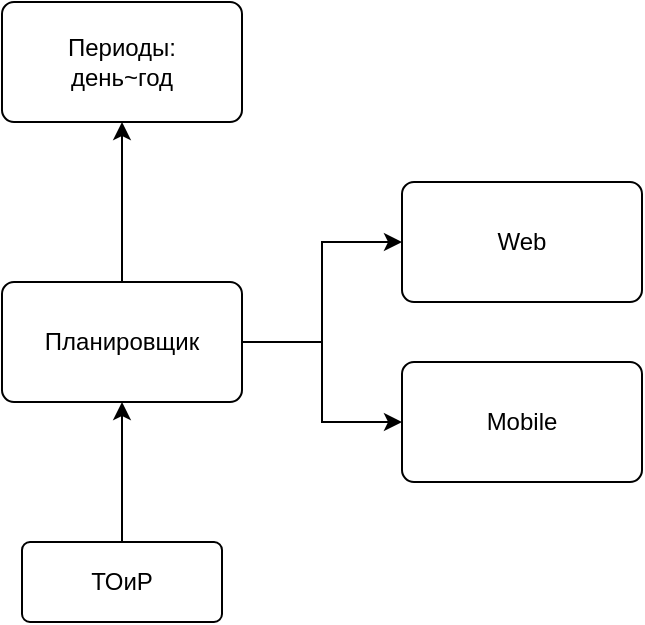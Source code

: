 <mxfile version="20.0.1" type="github">
  <diagram id="qD9cVtpdKziQ_UhONeAe" name="Page-1">
    <mxGraphModel dx="1422" dy="794" grid="1" gridSize="10" guides="1" tooltips="1" connect="1" arrows="1" fold="1" page="1" pageScale="1" pageWidth="827" pageHeight="1169" math="0" shadow="0">
      <root>
        <mxCell id="0" />
        <mxCell id="1" parent="0" />
        <mxCell id="HZPL37ttOVomfuP8rKHR-3" value="" style="edgeStyle=orthogonalEdgeStyle;rounded=0;orthogonalLoop=1;jettySize=auto;html=1;" edge="1" parent="1" source="HZPL37ttOVomfuP8rKHR-1" target="HZPL37ttOVomfuP8rKHR-2">
          <mxGeometry relative="1" as="geometry" />
        </mxCell>
        <mxCell id="HZPL37ttOVomfuP8rKHR-1" value="ТОиР" style="rounded=1;arcSize=10;whiteSpace=wrap;html=1;align=center;" vertex="1" parent="1">
          <mxGeometry x="400" y="360" width="100" height="40" as="geometry" />
        </mxCell>
        <mxCell id="HZPL37ttOVomfuP8rKHR-5" value="" style="edgeStyle=orthogonalEdgeStyle;rounded=0;orthogonalLoop=1;jettySize=auto;html=1;" edge="1" parent="1" source="HZPL37ttOVomfuP8rKHR-2" target="HZPL37ttOVomfuP8rKHR-4">
          <mxGeometry relative="1" as="geometry" />
        </mxCell>
        <mxCell id="HZPL37ttOVomfuP8rKHR-7" value="" style="edgeStyle=orthogonalEdgeStyle;rounded=0;orthogonalLoop=1;jettySize=auto;html=1;" edge="1" parent="1" source="HZPL37ttOVomfuP8rKHR-2" target="HZPL37ttOVomfuP8rKHR-6">
          <mxGeometry relative="1" as="geometry" />
        </mxCell>
        <mxCell id="HZPL37ttOVomfuP8rKHR-9" value="" style="edgeStyle=orthogonalEdgeStyle;rounded=0;orthogonalLoop=1;jettySize=auto;html=1;" edge="1" parent="1" source="HZPL37ttOVomfuP8rKHR-2" target="HZPL37ttOVomfuP8rKHR-8">
          <mxGeometry relative="1" as="geometry" />
        </mxCell>
        <mxCell id="HZPL37ttOVomfuP8rKHR-2" value="Планировщик" style="whiteSpace=wrap;html=1;rounded=1;arcSize=10;" vertex="1" parent="1">
          <mxGeometry x="390" y="230" width="120" height="60" as="geometry" />
        </mxCell>
        <mxCell id="HZPL37ttOVomfuP8rKHR-4" value="Web" style="whiteSpace=wrap;html=1;rounded=1;arcSize=10;" vertex="1" parent="1">
          <mxGeometry x="590" y="180" width="120" height="60" as="geometry" />
        </mxCell>
        <mxCell id="HZPL37ttOVomfuP8rKHR-6" value="Mobile" style="whiteSpace=wrap;html=1;rounded=1;arcSize=10;" vertex="1" parent="1">
          <mxGeometry x="590" y="270" width="120" height="60" as="geometry" />
        </mxCell>
        <mxCell id="HZPL37ttOVomfuP8rKHR-8" value="Периоды:&lt;br&gt;день~год" style="whiteSpace=wrap;html=1;rounded=1;arcSize=10;" vertex="1" parent="1">
          <mxGeometry x="390" y="90" width="120" height="60" as="geometry" />
        </mxCell>
      </root>
    </mxGraphModel>
  </diagram>
</mxfile>
